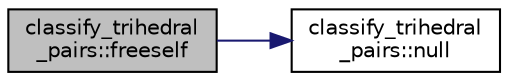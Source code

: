 digraph "classify_trihedral_pairs::freeself"
{
  edge [fontname="Helvetica",fontsize="10",labelfontname="Helvetica",labelfontsize="10"];
  node [fontname="Helvetica",fontsize="10",shape=record];
  rankdir="LR";
  Node1863 [label="classify_trihedral\l_pairs::freeself",height=0.2,width=0.4,color="black", fillcolor="grey75", style="filled", fontcolor="black"];
  Node1863 -> Node1864 [color="midnightblue",fontsize="10",style="solid",fontname="Helvetica"];
  Node1864 [label="classify_trihedral\l_pairs::null",height=0.2,width=0.4,color="black", fillcolor="white", style="filled",URL="$d1/d21/classclassify__trihedral__pairs.html#a53e32015beafedea45f4a695f7f13495"];
}

